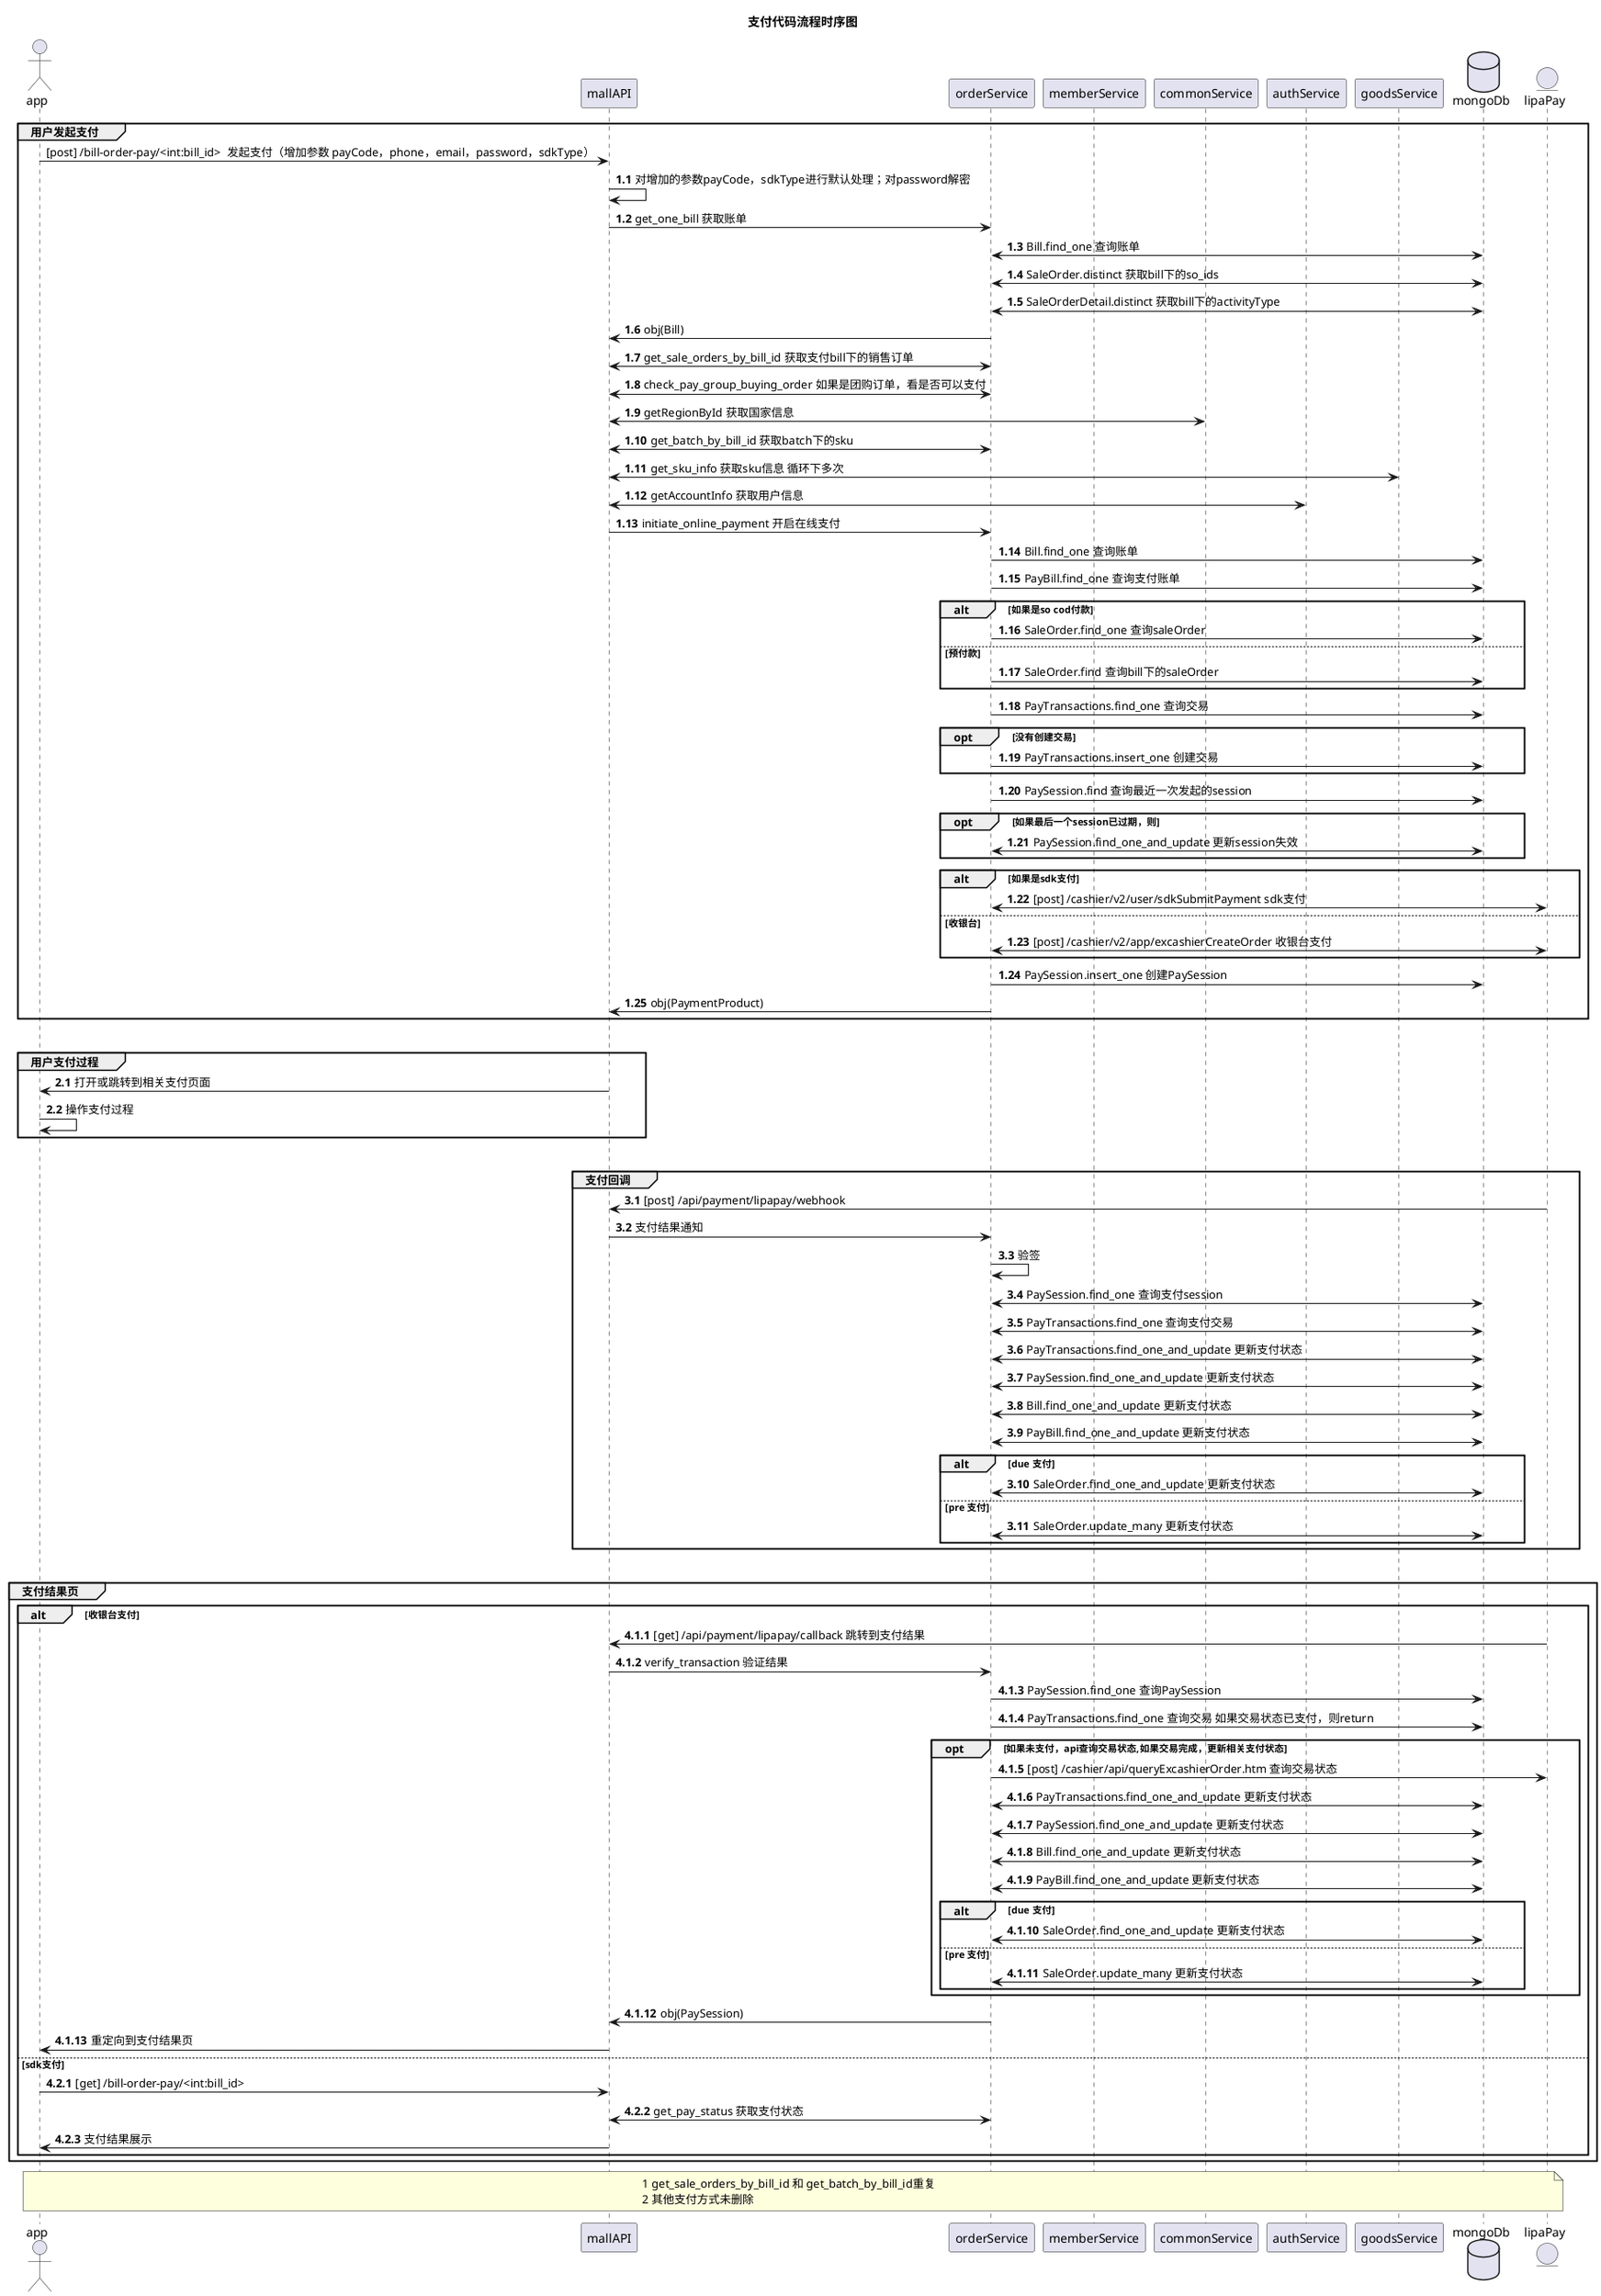 @startuml
title 支付代码流程时序图

actor         app                as app      order 1
participant   mallAPI            as api      order 2
participant   orderService       as orders   order 3
participant   memberService      as member   order 4
participant   commonService      as common   order 5
participant   authService        as auth     order 6
participant   goodsService       as goods    order 7
database      mongoDb            as db       order 10
entity        lipaPay            as pay      order 11

group 用户发起支付
app -> api: [post] /bill-order-pay/<int:bill_id>  发起支付（增加参数 payCode，phone，email，password，sdkType）
autonumber 1.1
api -> api: 对增加的参数payCode，sdkType进行默认处理；对password解密
api -> orders: get_one_bill 获取账单
orders <-> db: Bill.find_one 查询账单
orders <-> db: SaleOrder.distinct 获取bill下的so_ids
orders <-> db: SaleOrderDetail.distinct 获取bill下的activityType
orders -> api: obj(Bill)
api <-> orders: get_sale_orders_by_bill_id 获取支付bill下的销售订单
api <-> orders: check_pay_group_buying_order 如果是团购订单，看是否可以支付
api <-> common: getRegionById 获取国家信息
api <-> orders: get_batch_by_bill_id 获取batch下的sku
api <-> goods: get_sku_info 获取sku信息 循环下多次
api <-> auth: getAccountInfo 获取用户信息
api -> orders: initiate_online_payment 开启在线支付
orders -> db: Bill.find_one 查询账单
orders -> db: PayBill.find_one 查询支付账单
alt 如果是so cod付款
orders -> db: SaleOrder.find_one 查询saleOrder
else 预付款
orders -> db: SaleOrder.find 查询bill下的saleOrder
end
orders -> db: PayTransactions.find_one 查询交易
opt 没有创建交易
orders -> db: PayTransactions.insert_one 创建交易
end
orders -> db: PaySession.find 查询最近一次发起的session
opt 如果最后一个session已过期，则
orders <-> db: PaySession.find_one_and_update 更新session失效
end
alt 如果是sdk支付
orders <-> pay: [post] /cashier/v2/user/sdkSubmitPayment sdk支付
else 收银台
orders <-> pay: [post] /cashier/v2/app/excashierCreateOrder 收银台支付
end
orders -> db: PaySession.insert_one 创建PaySession
orders -> api: obj(PaymentProduct)
end
|||
group 用户支付过程
autonumber 2.1
api -> app: 打开或跳转到相关支付页面
app -> app: 操作支付过程
end
|||
group 支付回调
autonumber 3.1
pay -> api: [post] /api/payment/lipapay/webhook
api -> orders: 支付结果通知
orders -> orders: 验签
orders <-> db: PaySession.find_one 查询支付session
orders <-> db: PayTransactions.find_one 查询支付交易
orders <-> db: PayTransactions.find_one_and_update 更新支付状态
orders <-> db: PaySession.find_one_and_update 更新支付状态
orders <-> db: Bill.find_one_and_update 更新支付状态
orders <-> db: PayBill.find_one_and_update 更新支付状态
alt due 支付
orders <-> db: SaleOrder.find_one_and_update 更新支付状态
else pre 支付
orders <-> db: SaleOrder.update_many 更新支付状态
end
end
|||
group 支付结果页
alt 收银台支付
autonumber 4.1.1
pay -> api: [get] /api/payment/lipapay/callback 跳转到支付结果
api -> orders: verify_transaction 验证结果
orders -> db: PaySession.find_one 查询PaySession
orders -> db: PayTransactions.find_one 查询交易 如果交易状态已支付，则return
opt 如果未支付，api查询交易状态,如果交易完成，更新相关支付状态
orders -> pay: [post] /cashier/api/queryExcashierOrder.htm 查询交易状态
orders <-> db: PayTransactions.find_one_and_update 更新支付状态
orders <-> db: PaySession.find_one_and_update 更新支付状态
orders <-> db: Bill.find_one_and_update 更新支付状态
orders <-> db: PayBill.find_one_and_update 更新支付状态
alt due 支付
orders <-> db: SaleOrder.find_one_and_update 更新支付状态
else pre 支付
orders <-> db: SaleOrder.update_many 更新支付状态
end
end
orders -> api: obj(PaySession)
api -> app: 重定向到支付结果页
else sdk支付
autonumber 4.2.1
app -> api: [get] /bill-order-pay/<int:bill_id>
api <-> orders: get_pay_status 获取支付状态
api -> app: 支付结果展示
end
end
note over app, pay
1 get_sale_orders_by_bill_id 和 get_batch_by_bill_id重复
2 其他支付方式未删除
end note
@enduml
